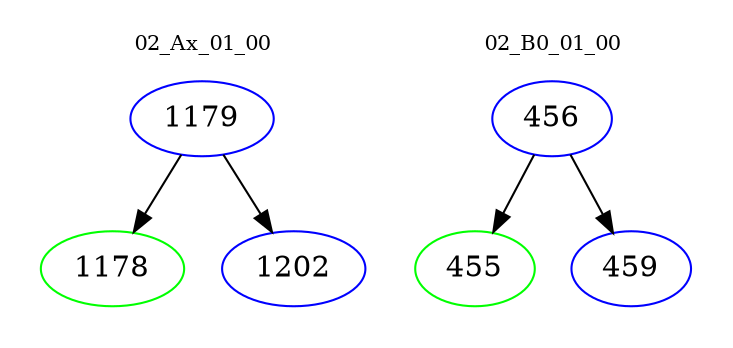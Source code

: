 digraph{
subgraph cluster_0 {
color = white
label = "02_Ax_01_00";
fontsize=10;
T0_1179 [label="1179", color="blue"]
T0_1179 -> T0_1178 [color="black"]
T0_1178 [label="1178", color="green"]
T0_1179 -> T0_1202 [color="black"]
T0_1202 [label="1202", color="blue"]
}
subgraph cluster_1 {
color = white
label = "02_B0_01_00";
fontsize=10;
T1_456 [label="456", color="blue"]
T1_456 -> T1_455 [color="black"]
T1_455 [label="455", color="green"]
T1_456 -> T1_459 [color="black"]
T1_459 [label="459", color="blue"]
}
}

